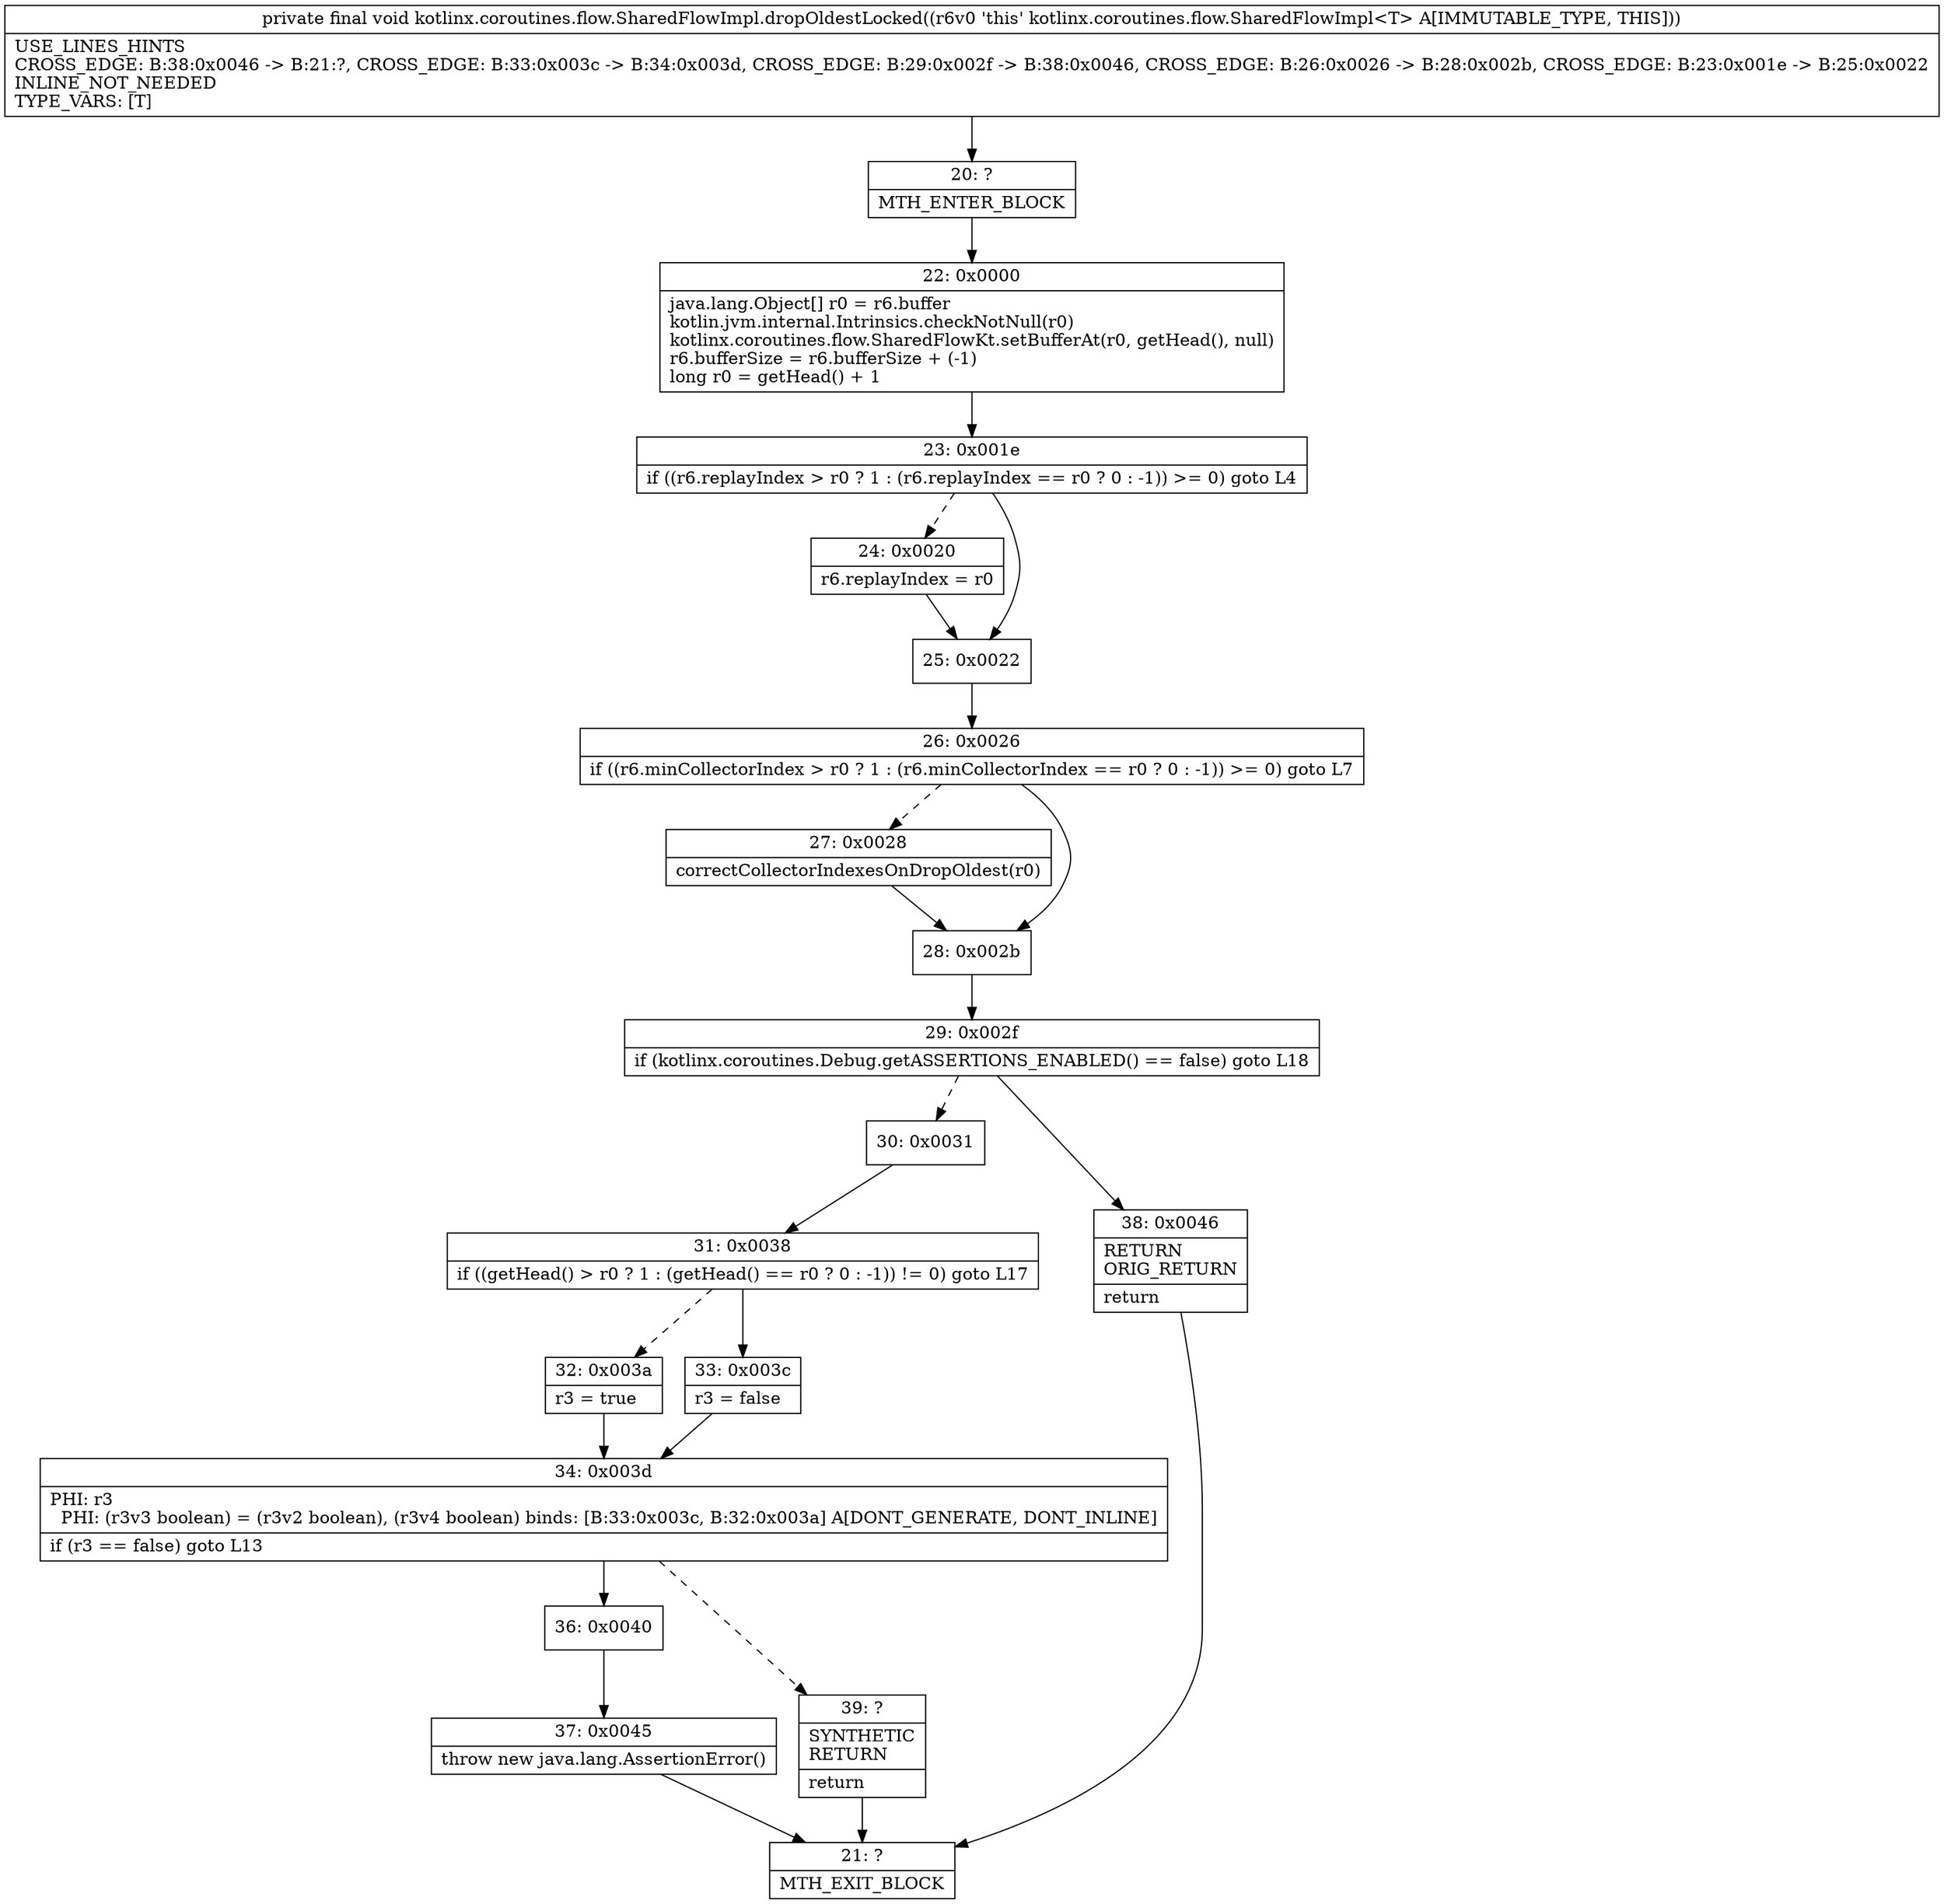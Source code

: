 digraph "CFG forkotlinx.coroutines.flow.SharedFlowImpl.dropOldestLocked()V" {
Node_20 [shape=record,label="{20\:\ ?|MTH_ENTER_BLOCK\l}"];
Node_22 [shape=record,label="{22\:\ 0x0000|java.lang.Object[] r0 = r6.buffer\lkotlin.jvm.internal.Intrinsics.checkNotNull(r0)\lkotlinx.coroutines.flow.SharedFlowKt.setBufferAt(r0, getHead(), null)\lr6.bufferSize = r6.bufferSize + (\-1)\llong r0 = getHead() + 1\l}"];
Node_23 [shape=record,label="{23\:\ 0x001e|if ((r6.replayIndex \> r0 ? 1 : (r6.replayIndex == r0 ? 0 : \-1)) \>= 0) goto L4\l}"];
Node_24 [shape=record,label="{24\:\ 0x0020|r6.replayIndex = r0\l}"];
Node_25 [shape=record,label="{25\:\ 0x0022}"];
Node_26 [shape=record,label="{26\:\ 0x0026|if ((r6.minCollectorIndex \> r0 ? 1 : (r6.minCollectorIndex == r0 ? 0 : \-1)) \>= 0) goto L7\l}"];
Node_27 [shape=record,label="{27\:\ 0x0028|correctCollectorIndexesOnDropOldest(r0)\l}"];
Node_28 [shape=record,label="{28\:\ 0x002b}"];
Node_29 [shape=record,label="{29\:\ 0x002f|if (kotlinx.coroutines.Debug.getASSERTIONS_ENABLED() == false) goto L18\l}"];
Node_30 [shape=record,label="{30\:\ 0x0031}"];
Node_31 [shape=record,label="{31\:\ 0x0038|if ((getHead() \> r0 ? 1 : (getHead() == r0 ? 0 : \-1)) != 0) goto L17\l}"];
Node_32 [shape=record,label="{32\:\ 0x003a|r3 = true\l}"];
Node_34 [shape=record,label="{34\:\ 0x003d|PHI: r3 \l  PHI: (r3v3 boolean) = (r3v2 boolean), (r3v4 boolean) binds: [B:33:0x003c, B:32:0x003a] A[DONT_GENERATE, DONT_INLINE]\l|if (r3 == false) goto L13\l}"];
Node_36 [shape=record,label="{36\:\ 0x0040}"];
Node_37 [shape=record,label="{37\:\ 0x0045|throw new java.lang.AssertionError()\l}"];
Node_21 [shape=record,label="{21\:\ ?|MTH_EXIT_BLOCK\l}"];
Node_39 [shape=record,label="{39\:\ ?|SYNTHETIC\lRETURN\l|return\l}"];
Node_33 [shape=record,label="{33\:\ 0x003c|r3 = false\l}"];
Node_38 [shape=record,label="{38\:\ 0x0046|RETURN\lORIG_RETURN\l|return\l}"];
MethodNode[shape=record,label="{private final void kotlinx.coroutines.flow.SharedFlowImpl.dropOldestLocked((r6v0 'this' kotlinx.coroutines.flow.SharedFlowImpl\<T\> A[IMMUTABLE_TYPE, THIS]))  | USE_LINES_HINTS\lCROSS_EDGE: B:38:0x0046 \-\> B:21:?, CROSS_EDGE: B:33:0x003c \-\> B:34:0x003d, CROSS_EDGE: B:29:0x002f \-\> B:38:0x0046, CROSS_EDGE: B:26:0x0026 \-\> B:28:0x002b, CROSS_EDGE: B:23:0x001e \-\> B:25:0x0022\lINLINE_NOT_NEEDED\lTYPE_VARS: [T]\l}"];
MethodNode -> Node_20;Node_20 -> Node_22;
Node_22 -> Node_23;
Node_23 -> Node_24[style=dashed];
Node_23 -> Node_25;
Node_24 -> Node_25;
Node_25 -> Node_26;
Node_26 -> Node_27[style=dashed];
Node_26 -> Node_28;
Node_27 -> Node_28;
Node_28 -> Node_29;
Node_29 -> Node_30[style=dashed];
Node_29 -> Node_38;
Node_30 -> Node_31;
Node_31 -> Node_32[style=dashed];
Node_31 -> Node_33;
Node_32 -> Node_34;
Node_34 -> Node_36;
Node_34 -> Node_39[style=dashed];
Node_36 -> Node_37;
Node_37 -> Node_21;
Node_39 -> Node_21;
Node_33 -> Node_34;
Node_38 -> Node_21;
}

